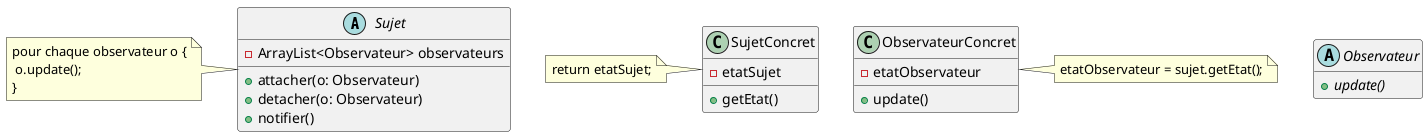 @startuml

'-----------------------------------
' UML concepts illustrated
' JMB 2014
'-----------------------------------

'hide circle
hide empty members
hide empty methods


abstract class s as "Sujet" {
	-ArrayList<Observateur> observateurs
	+attacher(o: Observateur)
	+detacher(o: Observateur)
	+notifier()
}
note left: pour chaque observateur o {\n o.update();\n}

abstract class o as "Observateur" {
}

o : {abstract} +update()

class SujetConcret {
	-etatSujet
	+getEtat()
}
note left: return etatSujet;

class ObservateurConcret {
	-etatObservateur
	+update()
}
note right: etatObservateur = sujet.getEtat();


's -> "*" o
'SujetConcret "+sujet" <- ObservateurConcret

'o <|-- ObservateurConcret
's <|-- SujetConcret

@enduml
